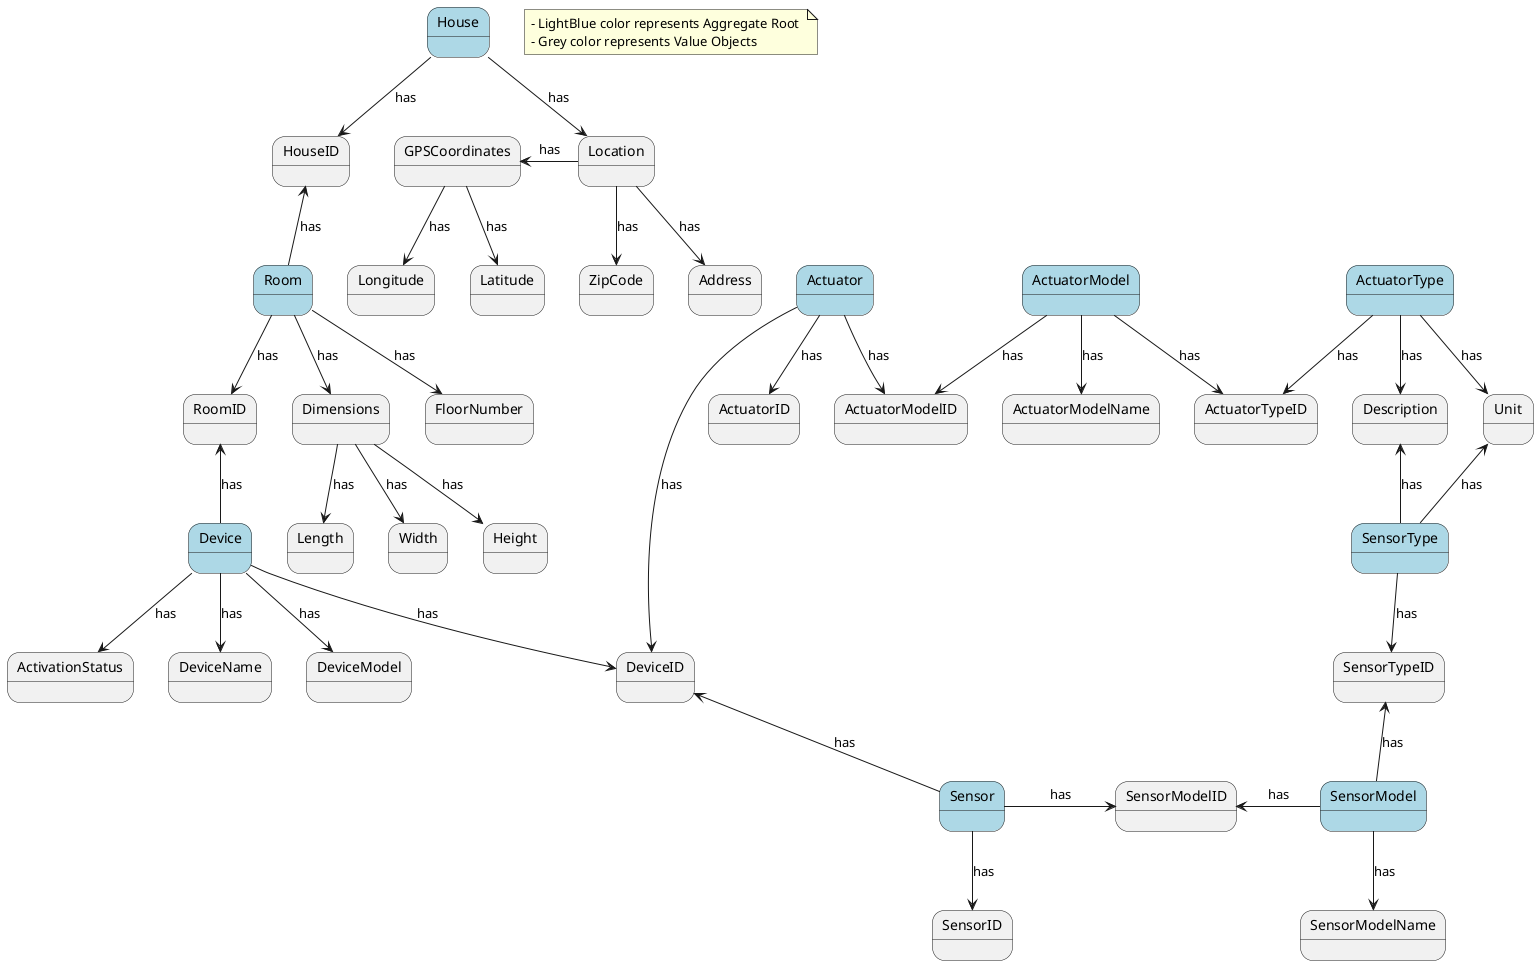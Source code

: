 @startuml

note "- LightBlue color represents Aggregate Root \n- Grey color represents Value Objects" AS N1

House #LightBlue-down-> HouseID : has
House -down->  Location : has
Location -left->  GPSCoordinates : has
GPSCoordinates -down-> Latitude : has
GPSCoordinates -down-> Longitude : has
Location -down-> Address :has
Location -down-> ZipCode: has

Room #LightBlue-down-> RoomID : has
Room -down-> Dimensions : has
Dimensions -down-> Length : has
Dimensions -down-> Width : has
Dimensions -down-> Height : has
Room -down-> FloorNumber : has
Room -up-> HouseID : has

Device #LightBlue-down-> DeviceID : has
Device -down-> DeviceName : has
Device -down-> DeviceModel : has
Device -up-> RoomID : has
Device -down-> ActivationStatus: has

Sensor #LightBlue-down-> SensorID : has
Sensor -up-> DeviceID : has
Sensor -right-> SensorModelID : has

SensorModel #LightBlue-left-> SensorModelID : has
SensorModel -up-> SensorTypeID : has
SensorModel -down-> SensorModelName : has

SensorType #LightBlue-down-> SensorTypeID : has
SensorType -up-> Description : has
SensorType -up-> Unit : has

Actuator #LightBlue-down-> ActuatorID : has
Actuator -down-> ActuatorModelID : has
Actuator -down-> DeviceID : has

ActuatorModel #LightBlue-down-> ActuatorModelID : has
ActuatorModel -down-> ActuatorTypeID : has
ActuatorModel -down-> ActuatorModelName : has

ActuatorType #LightBlue-down-> ActuatorTypeID : has
ActuatorType -down-> Description : has
ActuatorType -down-> Unit : has


@enduml
